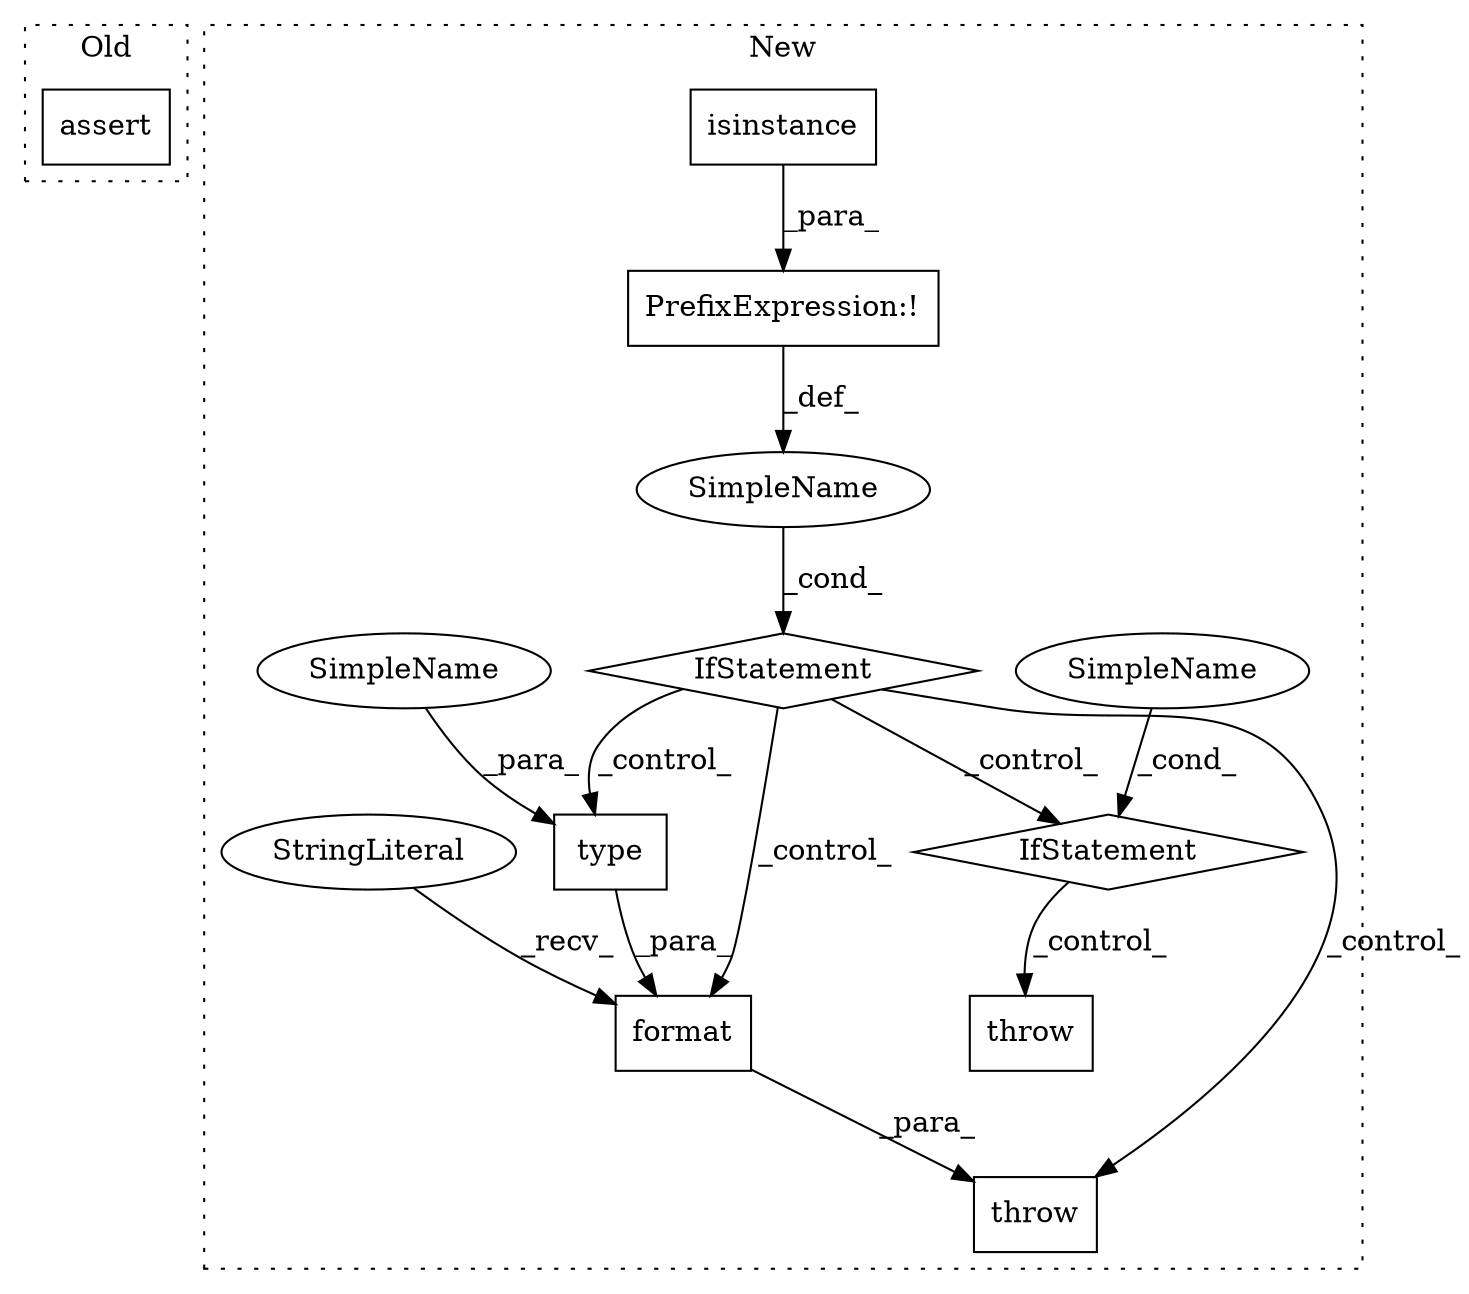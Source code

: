 digraph G {
subgraph cluster0 {
1 [label="assert" a="6" s="8116" l="7" shape="box"];
label = "Old";
style="dotted";
}
subgraph cluster1 {
2 [label="type" a="32" s="11269,11278" l="5,1" shape="box"];
3 [label="IfStatement" a="25" s="11169,11204" l="4,2" shape="diamond"];
4 [label="SimpleName" a="42" s="" l="" shape="ellipse"];
5 [label="throw" a="53" s="11288" l="6" shape="box"];
6 [label="isinstance" a="32" s="11174,11203" l="11,1" shape="box"];
7 [label="PrefixExpression:!" a="38" s="11173" l="1" shape="box"];
8 [label="format" a="32" s="11262,11279" l="7,1" shape="box"];
9 [label="StringLiteral" a="45" s="11222" l="39" shape="ellipse"];
10 [label="throw" a="53" s="11680" l="6" shape="box"];
11 [label="IfStatement" a="25" s="11491,11528" l="4,2" shape="diamond"];
12 [label="SimpleName" a="42" s="" l="" shape="ellipse"];
13 [label="SimpleName" a="42" s="11274" l="4" shape="ellipse"];
label = "New";
style="dotted";
}
2 -> 8 [label="_para_"];
3 -> 8 [label="_control_"];
3 -> 5 [label="_control_"];
3 -> 11 [label="_control_"];
3 -> 2 [label="_control_"];
4 -> 3 [label="_cond_"];
6 -> 7 [label="_para_"];
7 -> 4 [label="_def_"];
8 -> 5 [label="_para_"];
9 -> 8 [label="_recv_"];
11 -> 10 [label="_control_"];
12 -> 11 [label="_cond_"];
13 -> 2 [label="_para_"];
}